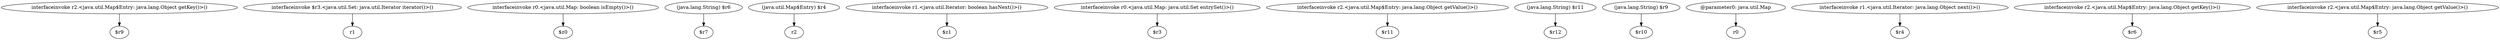 digraph g {
0[label="interfaceinvoke r2.<java.util.Map$Entry: java.lang.Object getKey()>()"]
1[label="$r9"]
0->1[label=""]
2[label="interfaceinvoke $r3.<java.util.Set: java.util.Iterator iterator()>()"]
3[label="r1"]
2->3[label=""]
4[label="interfaceinvoke r0.<java.util.Map: boolean isEmpty()>()"]
5[label="$z0"]
4->5[label=""]
6[label="(java.lang.String) $r6"]
7[label="$r7"]
6->7[label=""]
8[label="(java.util.Map$Entry) $r4"]
9[label="r2"]
8->9[label=""]
10[label="interfaceinvoke r1.<java.util.Iterator: boolean hasNext()>()"]
11[label="$z1"]
10->11[label=""]
12[label="interfaceinvoke r0.<java.util.Map: java.util.Set entrySet()>()"]
13[label="$r3"]
12->13[label=""]
14[label="interfaceinvoke r2.<java.util.Map$Entry: java.lang.Object getValue()>()"]
15[label="$r11"]
14->15[label=""]
16[label="(java.lang.String) $r11"]
17[label="$r12"]
16->17[label=""]
18[label="(java.lang.String) $r9"]
19[label="$r10"]
18->19[label=""]
20[label="@parameter0: java.util.Map"]
21[label="r0"]
20->21[label=""]
22[label="interfaceinvoke r1.<java.util.Iterator: java.lang.Object next()>()"]
23[label="$r4"]
22->23[label=""]
24[label="interfaceinvoke r2.<java.util.Map$Entry: java.lang.Object getKey()>()"]
25[label="$r6"]
24->25[label=""]
26[label="interfaceinvoke r2.<java.util.Map$Entry: java.lang.Object getValue()>()"]
27[label="$r5"]
26->27[label=""]
}